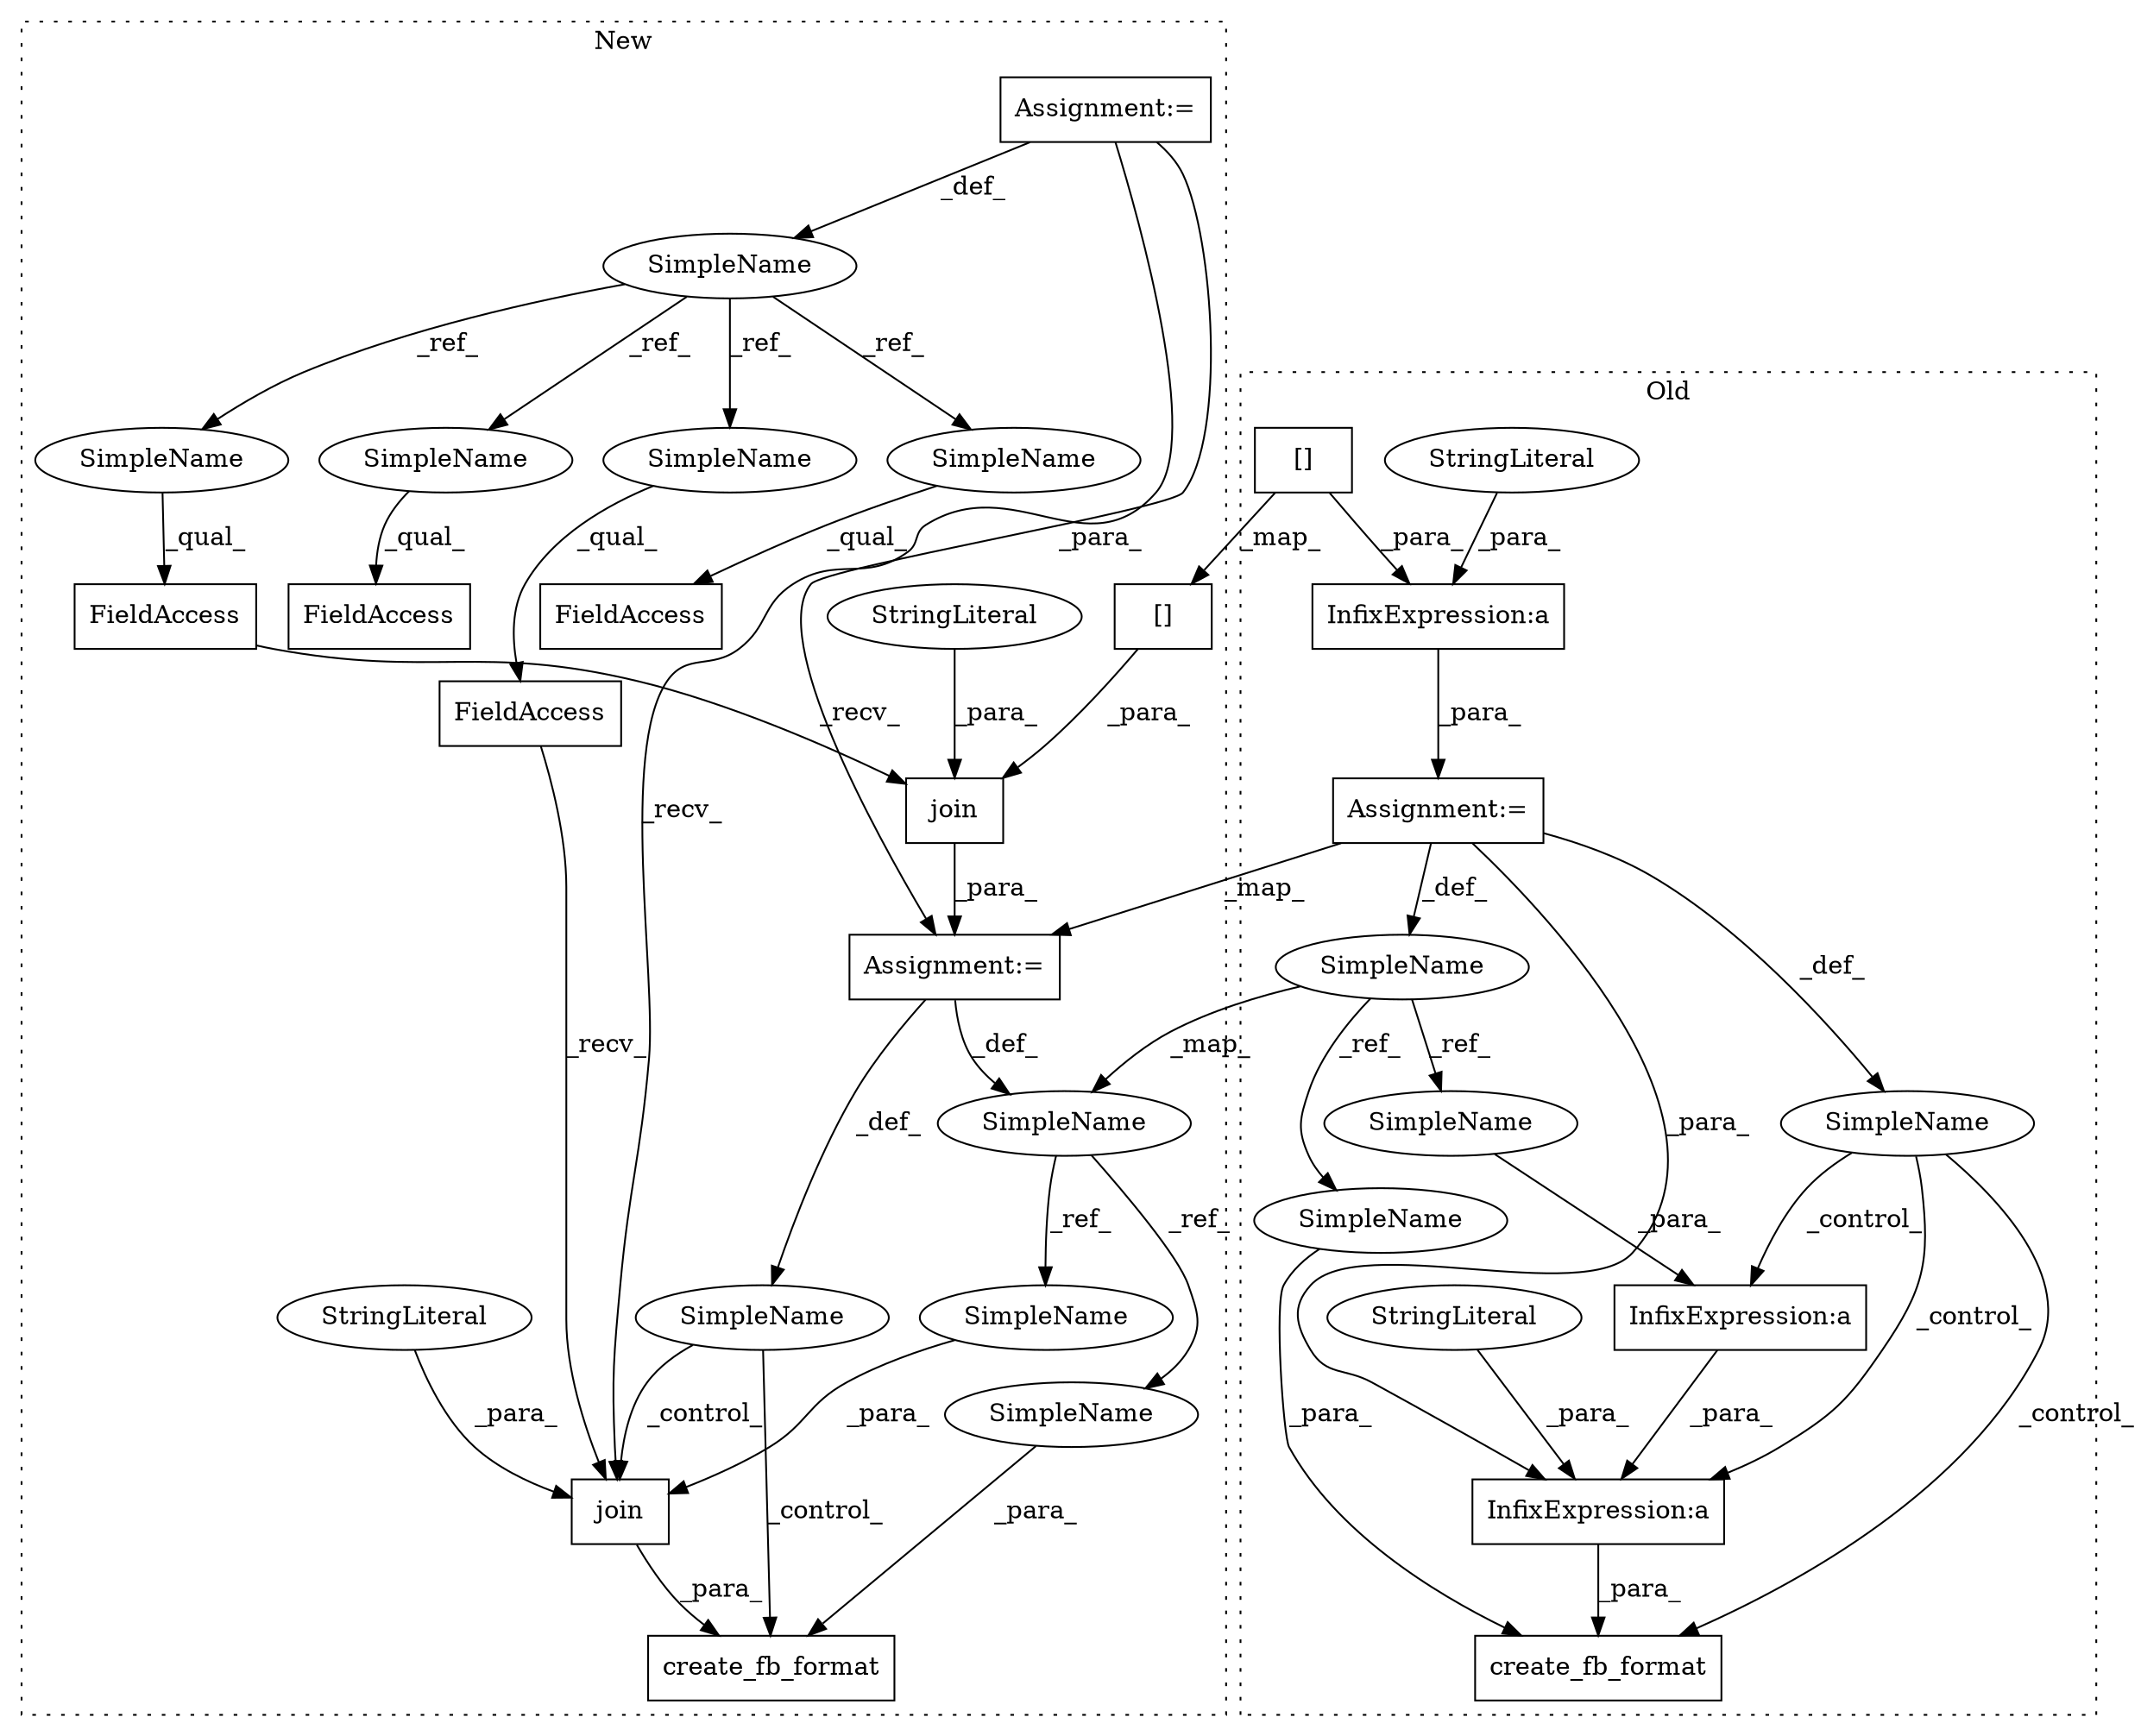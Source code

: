 digraph G {
subgraph cluster0 {
1 [label="create_fb_format" a="32" s="2651,2733" l="17,1" shape="box"];
3 [label="InfixExpression:a" a="27" s="2607" l="3" shape="box"];
4 [label="InfixExpression:a" a="27" s="2167" l="3" shape="box"];
5 [label="[]" a="2" s="2152,2166" l="4,1" shape="box"];
8 [label="SimpleName" a="42" s="2145" l="5" shape="ellipse"];
14 [label="SimpleName" a="42" s="" l="" shape="ellipse"];
19 [label="StringLiteral" a="45" s="2170" l="16" shape="ellipse"];
22 [label="Assignment:=" a="7" s="2150" l="1" shape="box"];
24 [label="InfixExpression:a" a="27" s="2699" l="3" shape="box"];
25 [label="StringLiteral" a="45" s="2702" l="25" shape="ellipse"];
32 [label="SimpleName" a="42" s="2602" l="5" shape="ellipse"];
33 [label="SimpleName" a="42" s="2728" l="5" shape="ellipse"];
label = "Old";
style="dotted";
}
subgraph cluster1 {
2 [label="join" a="32" s="2258,2293" l="5,1" shape="box"];
6 [label="[]" a="2" s="2263,2277" l="4,1" shape="box"];
7 [label="create_fb_format" a="32" s="2780,2886" l="17,1" shape="box"];
9 [label="SimpleName" a="42" s="2244" l="5" shape="ellipse"];
10 [label="FieldAccess" a="22" s="2250" l="7" shape="box"];
11 [label="SimpleName" a="42" s="2205" l="2" shape="ellipse"];
12 [label="FieldAccess" a="22" s="2722" l="7" shape="box"];
13 [label="FieldAccess" a="22" s="2797" l="7" shape="box"];
15 [label="SimpleName" a="42" s="" l="" shape="ellipse"];
16 [label="join" a="32" s="2730,2771" l="5,1" shape="box"];
17 [label="StringLiteral" a="45" s="2741" l="30" shape="ellipse"];
18 [label="StringLiteral" a="45" s="2279" l="14" shape="ellipse"];
20 [label="Assignment:=" a="7" s="2205" l="2" shape="box"];
21 [label="Assignment:=" a="7" s="2249" l="1" shape="box"];
23 [label="FieldAccess" a="22" s="2835" l="7" shape="box"];
26 [label="SimpleName" a="42" s="2881" l="5" shape="ellipse"];
27 [label="SimpleName" a="42" s="2735" l="5" shape="ellipse"];
28 [label="SimpleName" a="42" s="2722" l="2" shape="ellipse"];
29 [label="SimpleName" a="42" s="2250" l="2" shape="ellipse"];
30 [label="SimpleName" a="42" s="2797" l="2" shape="ellipse"];
31 [label="SimpleName" a="42" s="2835" l="2" shape="ellipse"];
label = "New";
style="dotted";
}
2 -> 21 [label="_para_"];
3 -> 24 [label="_para_"];
4 -> 22 [label="_para_"];
5 -> 6 [label="_map_"];
5 -> 4 [label="_para_"];
6 -> 2 [label="_para_"];
8 -> 33 [label="_ref_"];
8 -> 32 [label="_ref_"];
8 -> 9 [label="_map_"];
9 -> 26 [label="_ref_"];
9 -> 27 [label="_ref_"];
10 -> 2 [label="_recv_"];
11 -> 29 [label="_ref_"];
11 -> 31 [label="_ref_"];
11 -> 28 [label="_ref_"];
11 -> 30 [label="_ref_"];
12 -> 16 [label="_recv_"];
14 -> 24 [label="_control_"];
14 -> 1 [label="_control_"];
14 -> 3 [label="_control_"];
15 -> 7 [label="_control_"];
15 -> 16 [label="_control_"];
16 -> 7 [label="_para_"];
17 -> 16 [label="_para_"];
18 -> 2 [label="_para_"];
19 -> 4 [label="_para_"];
20 -> 21 [label="_para_"];
20 -> 11 [label="_def_"];
20 -> 16 [label="_recv_"];
21 -> 9 [label="_def_"];
21 -> 15 [label="_def_"];
22 -> 24 [label="_para_"];
22 -> 8 [label="_def_"];
22 -> 21 [label="_map_"];
22 -> 14 [label="_def_"];
24 -> 1 [label="_para_"];
25 -> 24 [label="_para_"];
26 -> 7 [label="_para_"];
27 -> 16 [label="_para_"];
28 -> 12 [label="_qual_"];
29 -> 10 [label="_qual_"];
30 -> 13 [label="_qual_"];
31 -> 23 [label="_qual_"];
32 -> 3 [label="_para_"];
33 -> 1 [label="_para_"];
}